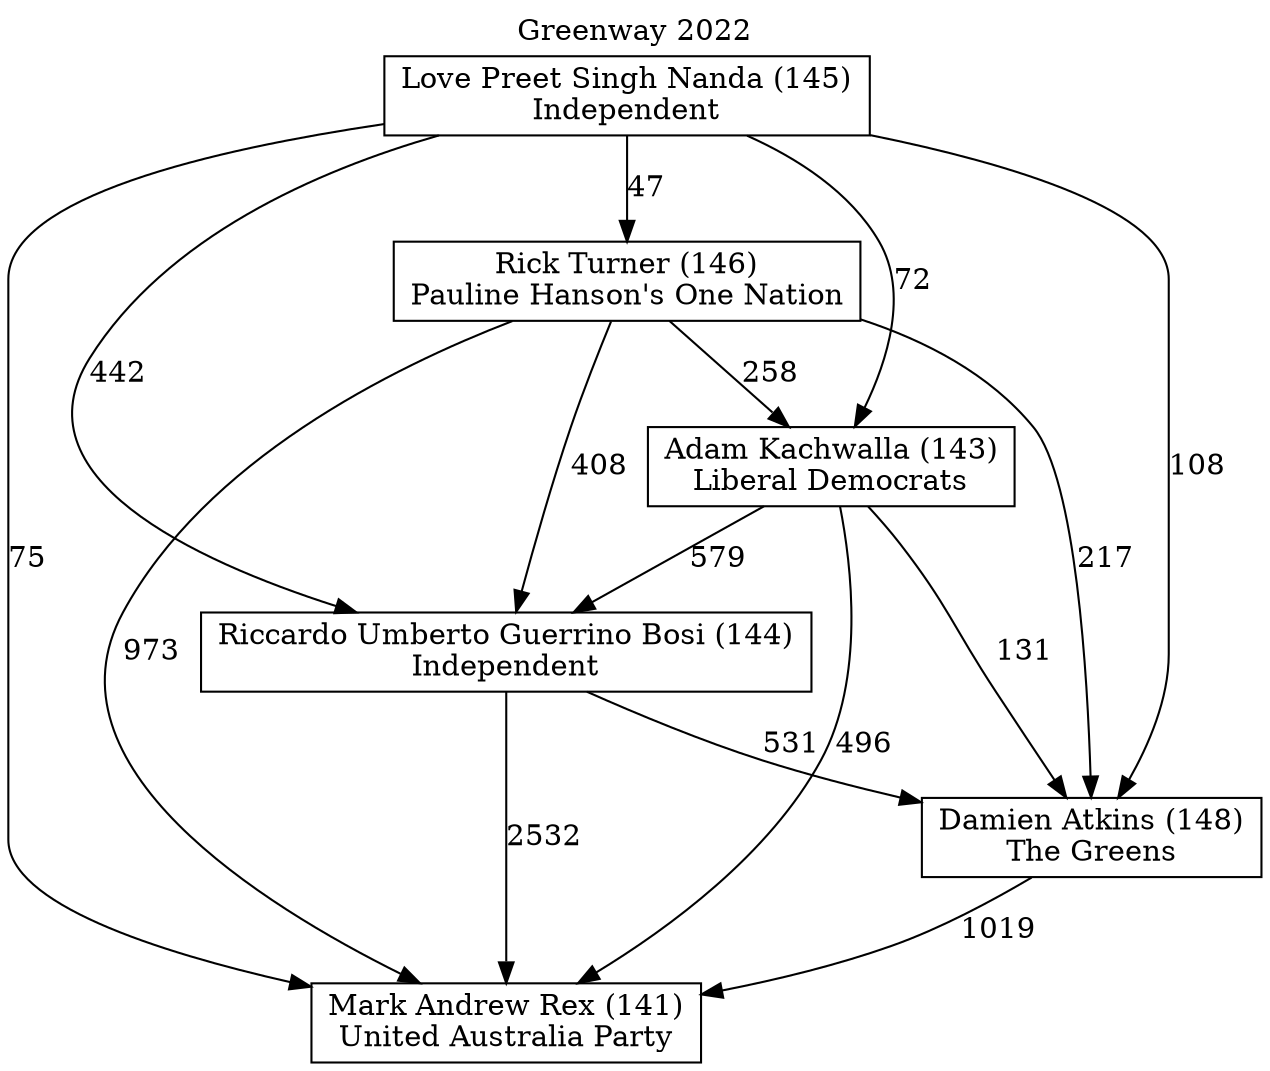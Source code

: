 // House preference flow
digraph "Mark Andrew Rex (141)_Greenway_2022" {
	graph [label="Greenway 2022" labelloc=t mclimit=10]
	node [shape=box]
	"Love Preet Singh Nanda (145)" [label="Love Preet Singh Nanda (145)
Independent"]
	"Riccardo Umberto Guerrino Bosi (144)" [label="Riccardo Umberto Guerrino Bosi (144)
Independent"]
	"Adam Kachwalla (143)" [label="Adam Kachwalla (143)
Liberal Democrats"]
	"Damien Atkins (148)" [label="Damien Atkins (148)
The Greens"]
	"Mark Andrew Rex (141)" [label="Mark Andrew Rex (141)
United Australia Party"]
	"Rick Turner (146)" [label="Rick Turner (146)
Pauline Hanson's One Nation"]
	"Riccardo Umberto Guerrino Bosi (144)" -> "Damien Atkins (148)" [label=531]
	"Love Preet Singh Nanda (145)" -> "Riccardo Umberto Guerrino Bosi (144)" [label=442]
	"Rick Turner (146)" -> "Damien Atkins (148)" [label=217]
	"Love Preet Singh Nanda (145)" -> "Mark Andrew Rex (141)" [label=75]
	"Adam Kachwalla (143)" -> "Mark Andrew Rex (141)" [label=496]
	"Adam Kachwalla (143)" -> "Riccardo Umberto Guerrino Bosi (144)" [label=579]
	"Damien Atkins (148)" -> "Mark Andrew Rex (141)" [label=1019]
	"Rick Turner (146)" -> "Mark Andrew Rex (141)" [label=973]
	"Love Preet Singh Nanda (145)" -> "Rick Turner (146)" [label=47]
	"Love Preet Singh Nanda (145)" -> "Damien Atkins (148)" [label=108]
	"Riccardo Umberto Guerrino Bosi (144)" -> "Mark Andrew Rex (141)" [label=2532]
	"Love Preet Singh Nanda (145)" -> "Adam Kachwalla (143)" [label=72]
	"Rick Turner (146)" -> "Riccardo Umberto Guerrino Bosi (144)" [label=408]
	"Rick Turner (146)" -> "Adam Kachwalla (143)" [label=258]
	"Adam Kachwalla (143)" -> "Damien Atkins (148)" [label=131]
}
